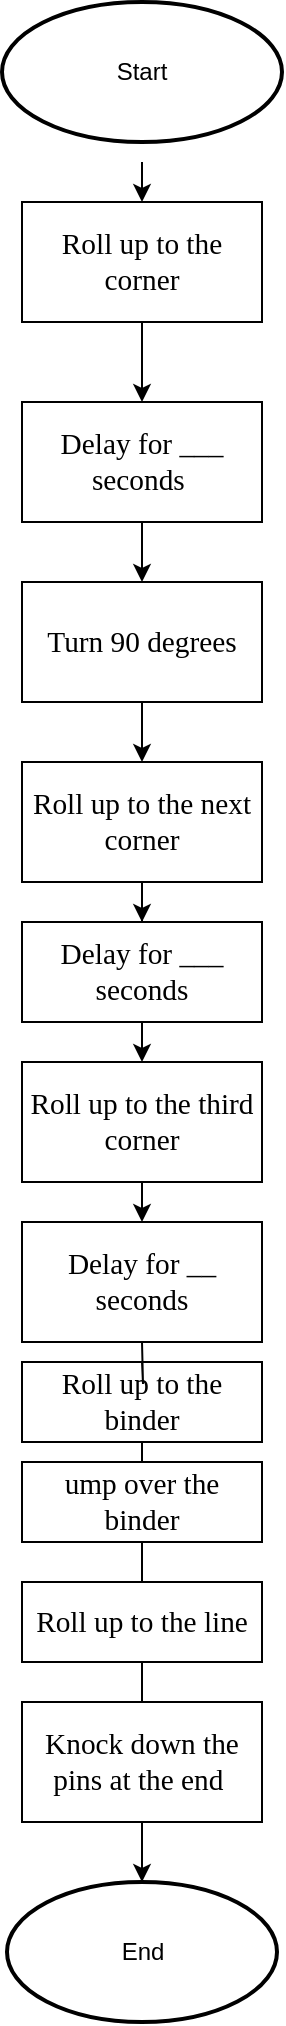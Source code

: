 <mxfile version="15.8.2" type="google"><diagram id="nRsSODgUMHU4gdur83Xn" name="Page-1"><mxGraphModel dx="1209" dy="674" grid="1" gridSize="10" guides="1" tooltips="1" connect="1" arrows="1" fold="1" page="1" pageScale="1" pageWidth="850" pageHeight="1100" math="0" shadow="0"><root><mxCell id="0"/><mxCell id="1" parent="0"/><mxCell id="TjWQWzfes84W0-rbxb66-8" style="edgeStyle=orthogonalEdgeStyle;rounded=0;orthogonalLoop=1;jettySize=auto;html=1;exitX=0.5;exitY=1;exitDx=0;exitDy=0;entryX=0.5;entryY=0;entryDx=0;entryDy=0;" parent="1" target="Vwz4rUjJ1cNevlepYNFt-3" edge="1"><mxGeometry relative="1" as="geometry"><mxPoint x="410" y="160" as="sourcePoint"/></mxGeometry></mxCell><mxCell id="TjWQWzfes84W0-rbxb66-9" value="" style="edgeStyle=orthogonalEdgeStyle;rounded=0;orthogonalLoop=1;jettySize=auto;html=1;" parent="1" source="Vwz4rUjJ1cNevlepYNFt-3" target="Vwz4rUjJ1cNevlepYNFt-4" edge="1"><mxGeometry relative="1" as="geometry"/></mxCell><mxCell id="Vwz4rUjJ1cNevlepYNFt-3" value="&lt;span lang=&quot;EN-US&quot; class=&quot;TextRun  BCX8 SCXW127005817&quot; style=&quot;animation: 0s ease 0s 1 normal none running none ; appearance: none ; backface-visibility: visible ; background: none 0% 0% / auto repeat scroll padding-box border-box rgba(0 , 0 , 0 , 0) ; border-color: rgb(0 , 0 , 0) ; border-collapse: separate ; border-width: 0px ; border-style: none ; border-spacing: 0px ; border-radius: 0px ; box-shadow: none ; box-sizing: content-box ; caption-side: top ; clear: none ; clip: auto ; content: normal ; cursor: text ; direction: ltr ; display: inline ; empty-cells: show ; float: none ; font-family: &amp;#34;wordvisi_msfontservice&amp;#34; , &amp;#34;times new roman&amp;#34; , &amp;#34;times new roman_embeddedfont&amp;#34; , &amp;#34;times new roman_msfontservice&amp;#34; , serif ; font-size: 14.667px ; height: auto ; line-height: 17.267px ; list-style: outside none disc ; margin: 0px ; max-height: none ; max-width: none ; min-height: 0px ; min-width: 0px ; opacity: 1 ; outline: rgb(0 , 0 , 0) none 0px ; overflow: visible ; overflow-wrap: break-word ; padding: 0px ; perspective: none ; perspective-origin: 0px 0px ; position: static ; resize: none ; speak: normal ; table-layout: auto ; text-align: left ; text-overflow: clip ; text-shadow: none ; transform: none ; transform-origin: 0px 0px ; transform-style: flat ; transition: all 0s ease 0s ; unicode-bidi: normal ; vertical-align: baseline ; visibility: visible ; width: auto ; word-break: normal ; z-index: auto ; zoom: 1&quot;&gt;&lt;span class=&quot;NormalTextRun  BCX8 SCXW127005817&quot;&gt;Roll up to the corner&lt;/span&gt;&lt;/span&gt;" style="rounded=0;whiteSpace=wrap;html=1;" parent="1" vertex="1"><mxGeometry x="350" y="180" width="120" height="60" as="geometry"/></mxCell><mxCell id="TjWQWzfes84W0-rbxb66-10" value="" style="edgeStyle=orthogonalEdgeStyle;rounded=0;orthogonalLoop=1;jettySize=auto;html=1;" parent="1" source="Vwz4rUjJ1cNevlepYNFt-4" edge="1"><mxGeometry relative="1" as="geometry"><mxPoint x="410" y="370" as="targetPoint"/></mxGeometry></mxCell><mxCell id="Vwz4rUjJ1cNevlepYNFt-4" value="&lt;span lang=&quot;EN-US&quot; class=&quot;TextRun SCXW93913707 BCX8&quot; style=&quot;margin: 0px ; padding: 0px ; text-align: left ; background-color: rgb(255 , 255 , 255) ; font-size: 11pt ; line-height: 17.267px ; font-family: &amp;#34;times new roman&amp;#34; , &amp;#34;times new roman_embeddedfont&amp;#34; , &amp;#34;times new roman_msfontservice&amp;#34; , serif&quot;&gt;&lt;span class=&quot;NormalTextRun SCXW93913707 BCX8&quot; style=&quot;margin: 0px ; padding: 0px&quot;&gt;Delay for ___ seconds&lt;/span&gt;&lt;/span&gt;&lt;span class=&quot;EOP SCXW93913707 BCX8&quot; style=&quot;margin: 0px ; padding: 0px ; text-align: left ; background-color: rgb(255 , 255 , 255) ; font-size: 11pt ; line-height: 17.267px ; font-family: &amp;#34;times new roman&amp;#34; , &amp;#34;times new roman_embeddedfont&amp;#34; , &amp;#34;times new roman_msfontservice&amp;#34; , serif&quot;&gt;&amp;nbsp;&lt;/span&gt;" style="rounded=0;whiteSpace=wrap;html=1;" parent="1" vertex="1"><mxGeometry x="350" y="280" width="120" height="60" as="geometry"/></mxCell><mxCell id="TjWQWzfes84W0-rbxb66-12" value="" style="edgeStyle=orthogonalEdgeStyle;rounded=0;orthogonalLoop=1;jettySize=auto;html=1;startArrow=none;" parent="1" source="Vwz4rUjJ1cNevlepYNFt-6" target="Vwz4rUjJ1cNevlepYNFt-10" edge="1"><mxGeometry relative="1" as="geometry"/></mxCell><mxCell id="uJOAzExiGZS3Bl15R4bw-2" value="" style="edgeStyle=orthogonalEdgeStyle;rounded=0;orthogonalLoop=1;jettySize=auto;html=1;" parent="1" source="Vwz4rUjJ1cNevlepYNFt-5" target="Vwz4rUjJ1cNevlepYNFt-6" edge="1"><mxGeometry relative="1" as="geometry"/></mxCell><mxCell id="Vwz4rUjJ1cNevlepYNFt-5" value="&lt;span lang=&quot;EN-US&quot; class=&quot;TextRun  BCX8 SCXW216634146&quot; style=&quot;animation: 0s ease 0s 1 normal none running none ; appearance: none ; backface-visibility: visible ; background: none 0% 0% / auto repeat scroll padding-box border-box rgba(0 , 0 , 0 , 0) ; border-color: rgb(0 , 0 , 0) ; border-collapse: separate ; border-width: 0px ; border-style: none ; border-spacing: 0px ; border-radius: 0px ; box-shadow: none ; box-sizing: content-box ; caption-side: top ; clear: none ; clip: auto ; content: normal ; cursor: text ; direction: ltr ; display: inline ; empty-cells: show ; float: none ; font-family: &amp;#34;wordvisi_msfontservice&amp;#34; , &amp;#34;times new roman&amp;#34; , &amp;#34;times new roman_embeddedfont&amp;#34; , &amp;#34;times new roman_msfontservice&amp;#34; , serif ; font-size: 14.667px ; height: auto ; line-height: 17.267px ; list-style: outside none disc ; margin: 0px ; max-height: none ; max-width: none ; min-height: 0px ; min-width: 0px ; opacity: 1 ; outline: rgb(0 , 0 , 0) none 0px ; overflow: visible ; overflow-wrap: break-word ; padding: 0px ; perspective: none ; perspective-origin: 0px 0px ; position: static ; resize: none ; speak: normal ; table-layout: auto ; text-align: left ; text-overflow: clip ; text-shadow: none ; transform: none ; transform-origin: 0px 0px ; transform-style: flat ; transition: all 0s ease 0s ; unicode-bidi: normal ; vertical-align: baseline ; visibility: visible ; width: auto ; word-break: normal ; z-index: auto ; zoom: 1&quot;&gt;&lt;span class=&quot;NormalTextRun  BCX8 SCXW216634146&quot;&gt;Turn 90 degrees&lt;/span&gt;&lt;/span&gt;" style="rounded=0;whiteSpace=wrap;html=1;" parent="1" vertex="1"><mxGeometry x="350" y="370" width="120" height="60" as="geometry"/></mxCell><mxCell id="TjWQWzfes84W0-rbxb66-16" value="" style="edgeStyle=orthogonalEdgeStyle;rounded=0;orthogonalLoop=1;jettySize=auto;html=1;" parent="1" source="Vwz4rUjJ1cNevlepYNFt-10" edge="1"><mxGeometry relative="1" as="geometry"><mxPoint x="410" y="610" as="targetPoint"/></mxGeometry></mxCell><mxCell id="Vwz4rUjJ1cNevlepYNFt-10" value="&lt;span lang=&quot;EN-US&quot; class=&quot;TextRun  BCX8 SCXW67969929&quot; style=&quot;animation: 0s ease 0s 1 normal none running none ; appearance: none ; backface-visibility: visible ; background: none 0% 0% / auto repeat scroll padding-box border-box rgba(0 , 0 , 0 , 0) ; border-color: rgb(0 , 0 , 0) ; border-collapse: separate ; border-width: 0px ; border-style: none ; border-spacing: 0px ; border-radius: 0px ; box-shadow: none ; box-sizing: content-box ; caption-side: top ; clear: none ; clip: auto ; content: normal ; cursor: text ; direction: ltr ; display: inline ; empty-cells: show ; float: none ; font-family: &amp;#34;wordvisi_msfontservice&amp;#34; , &amp;#34;times new roman&amp;#34; , &amp;#34;times new roman_embeddedfont&amp;#34; , &amp;#34;times new roman_msfontservice&amp;#34; , serif ; font-size: 14.667px ; height: auto ; line-height: 17.267px ; list-style: outside none disc ; margin: 0px ; max-height: none ; max-width: none ; min-height: 0px ; min-width: 0px ; opacity: 1 ; outline: rgb(0 , 0 , 0) none 0px ; overflow: visible ; overflow-wrap: break-word ; padding: 0px ; perspective: none ; perspective-origin: 0px 0px ; position: static ; resize: none ; speak: normal ; table-layout: auto ; text-align: left ; text-overflow: clip ; text-shadow: none ; transform: none ; transform-origin: 0px 0px ; transform-style: flat ; transition: all 0s ease 0s ; unicode-bidi: normal ; vertical-align: baseline ; visibility: visible ; width: auto ; word-break: normal ; z-index: auto ; zoom: 1&quot;&gt;&lt;span class=&quot;NormalTextRun  BCX8 SCXW67969929&quot;&gt;Delay for ___ seconds&lt;/span&gt;&lt;/span&gt;" style="rounded=0;whiteSpace=wrap;html=1;" parent="1" vertex="1"><mxGeometry x="350" y="540" width="120" height="50" as="geometry"/></mxCell><mxCell id="TjWQWzfes84W0-rbxb66-13" value="" style="edgeStyle=orthogonalEdgeStyle;rounded=0;orthogonalLoop=1;jettySize=auto;html=1;" parent="1" edge="1"><mxGeometry relative="1" as="geometry"><mxPoint x="410" y="670" as="sourcePoint"/><mxPoint x="410" y="690" as="targetPoint"/></mxGeometry></mxCell><mxCell id="TjWQWzfes84W0-rbxb66-7" value="&lt;span lang=&quot;EN-US&quot; class=&quot;TextRun SCXW237990662 BCX8&quot; style=&quot;animation: 0s ease 0s 1 normal none running none ; appearance: none ; backface-visibility: visible ; background: none 0% 0% / auto repeat scroll padding-box border-box rgba(0 , 0 , 0 , 0) ; border-color: rgb(0 , 0 , 0) ; border-collapse: separate ; border-width: 0px ; border-style: none ; border-spacing: 0px ; border-radius: 0px ; box-shadow: none ; box-sizing: content-box ; caption-side: top ; clear: none ; clip: auto ; content: normal ; cursor: text ; direction: ltr ; display: inline ; empty-cells: show ; float: none ; font-family: &amp;#34;wordvisi_msfontservice&amp;#34; , &amp;#34;times new roman&amp;#34; , &amp;#34;times new roman_embeddedfont&amp;#34; , &amp;#34;times new roman_msfontservice&amp;#34; , serif ; font-size: 14.667px ; height: auto ; line-height: 17.267px ; list-style: outside none disc ; margin: 0px ; max-height: none ; max-width: none ; min-height: 0px ; min-width: 0px ; opacity: 1 ; outline: rgb(0 , 0 , 0) none 0px ; overflow: visible ; overflow-wrap: break-word ; padding: 0px ; perspective: none ; perspective-origin: 0px 0px ; position: static ; resize: none ; speak: normal ; table-layout: auto ; text-align: left ; text-overflow: clip ; text-shadow: none ; transform: none ; transform-origin: 0px 0px ; transform-style: flat ; transition: all 0s ease 0s ; unicode-bidi: normal ; vertical-align: baseline ; visibility: visible ; width: auto ; word-break: normal ; z-index: auto ; zoom: 1&quot;&gt;&lt;span class=&quot;NormalTextRun SCXW237990662 BCX8&quot;&gt;Roll up to the third corner&lt;/span&gt;&lt;/span&gt;" style="rounded=0;whiteSpace=wrap;html=1;" parent="1" vertex="1"><mxGeometry x="350" y="610" width="120" height="60" as="geometry"/></mxCell><mxCell id="TjWQWzfes84W0-rbxb66-18" value="&lt;span lang=&quot;EN-US&quot; class=&quot;TextRun  BCX8 SCXW214851821&quot; style=&quot;animation: 0s ease 0s 1 normal none running none ; appearance: none ; backface-visibility: visible ; background: none 0% 0% / auto repeat scroll padding-box border-box rgba(0 , 0 , 0 , 0) ; border-color: rgb(0 , 0 , 0) ; border-collapse: separate ; border-width: 0px ; border-style: none ; border-spacing: 0px ; border-radius: 0px ; box-shadow: none ; box-sizing: content-box ; caption-side: top ; clear: none ; clip: auto ; content: normal ; cursor: text ; direction: ltr ; display: inline ; empty-cells: show ; float: none ; font-family: &amp;#34;wordvisi_msfontservice&amp;#34; , &amp;#34;times new roman&amp;#34; , &amp;#34;times new roman_embeddedfont&amp;#34; , &amp;#34;times new roman_msfontservice&amp;#34; , serif ; font-size: 14.667px ; height: auto ; line-height: 17.267px ; list-style: outside none disc ; margin: 0px ; max-height: none ; max-width: none ; min-height: 0px ; min-width: 0px ; opacity: 1 ; outline: rgb(0 , 0 , 0) none 0px ; overflow: visible ; overflow-wrap: break-word ; padding: 0px ; perspective: none ; perspective-origin: 0px 0px ; position: static ; resize: none ; speak: normal ; table-layout: auto ; text-align: left ; text-overflow: clip ; text-shadow: none ; transform: none ; transform-origin: 0px 0px ; transform-style: flat ; transition: all 0s ease 0s ; unicode-bidi: normal ; vertical-align: baseline ; visibility: visible ; width: auto ; word-break: normal ; z-index: auto ; zoom: 1&quot;&gt;&lt;span class=&quot;NormalTextRun  BCX8 SCXW214851821&quot;&gt;Delay for __ seconds&lt;/span&gt;&lt;/span&gt;" style="rounded=0;whiteSpace=wrap;html=1;" parent="1" vertex="1"><mxGeometry x="350" y="690" width="120" height="60" as="geometry"/></mxCell><mxCell id="TjWQWzfes84W0-rbxb66-24" value="" style="edgeStyle=orthogonalEdgeStyle;rounded=0;orthogonalLoop=1;jettySize=auto;html=1;" parent="1" source="TjWQWzfes84W0-rbxb66-20" target="TjWQWzfes84W0-rbxb66-23" edge="1"><mxGeometry relative="1" as="geometry"/></mxCell><mxCell id="TjWQWzfes84W0-rbxb66-22" value="Start" style="strokeWidth=2;html=1;shape=mxgraph.flowchart.start_1;whiteSpace=wrap;" parent="1" vertex="1"><mxGeometry x="340" y="80" width="140" height="70" as="geometry"/></mxCell><mxCell id="TjWQWzfes84W0-rbxb66-23" value="End" style="strokeWidth=2;html=1;shape=mxgraph.flowchart.start_1;whiteSpace=wrap;" parent="1" vertex="1"><mxGeometry x="342.5" y="1020" width="135" height="70" as="geometry"/></mxCell><mxCell id="Vwz4rUjJ1cNevlepYNFt-6" value="&lt;span lang=&quot;EN-US&quot; class=&quot;TextRun  BCX8 SCXW98869297&quot; style=&quot;animation: 0s ease 0s 1 normal none running none ; appearance: none ; backface-visibility: visible ; background: none 0% 0% / auto repeat scroll padding-box border-box rgba(0 , 0 , 0 , 0) ; border-color: rgb(0 , 0 , 0) ; border-collapse: separate ; border-width: 0px ; border-style: none ; border-spacing: 0px ; border-radius: 0px ; box-shadow: none ; box-sizing: content-box ; caption-side: top ; clear: none ; clip: auto ; content: normal ; cursor: text ; direction: ltr ; display: inline ; empty-cells: show ; float: none ; font-family: &amp;#34;wordvisi_msfontservice&amp;#34; , &amp;#34;times new roman&amp;#34; , &amp;#34;times new roman_embeddedfont&amp;#34; , &amp;#34;times new roman_msfontservice&amp;#34; , serif ; font-size: 14.667px ; height: auto ; line-height: 17.267px ; list-style: outside none disc ; margin: 0px ; max-height: none ; max-width: none ; min-height: 0px ; min-width: 0px ; opacity: 1 ; outline: rgb(0 , 0 , 0) none 0px ; overflow: visible ; overflow-wrap: break-word ; padding: 0px ; perspective: none ; perspective-origin: 0px 0px ; position: static ; resize: none ; speak: normal ; table-layout: auto ; text-align: left ; text-overflow: clip ; text-shadow: none ; transform: none ; transform-origin: 0px 0px ; transform-style: flat ; transition: all 0s ease 0s ; unicode-bidi: normal ; vertical-align: baseline ; visibility: visible ; width: auto ; word-break: normal ; z-index: auto ; zoom: 1&quot;&gt;&lt;span class=&quot;NormalTextRun  BCX8 SCXW98869297&quot;&gt;Roll up to the next corner&lt;/span&gt;&lt;/span&gt;" style="rounded=0;whiteSpace=wrap;html=1;" parent="1" vertex="1"><mxGeometry x="350" y="460" width="120" height="60" as="geometry"/></mxCell><mxCell id="TjWQWzfes84W0-rbxb66-20" value="&lt;span lang=&quot;EN-US&quot; class=&quot;TextRun  BCX8 SCXW168494720&quot; style=&quot;animation: 0s ease 0s 1 normal none running none ; appearance: none ; backface-visibility: visible ; background: none 0% 0% / auto repeat scroll padding-box border-box rgba(0 , 0 , 0 , 0) ; border-color: rgb(0 , 0 , 0) ; border-collapse: separate ; border-width: 0px ; border-style: none ; border-spacing: 0px ; border-radius: 0px ; box-shadow: none ; box-sizing: content-box ; caption-side: top ; clear: none ; clip: auto ; content: normal ; cursor: text ; direction: ltr ; display: inline ; empty-cells: show ; float: none ; font-family: &amp;#34;wordvisi_msfontservice&amp;#34; , &amp;#34;times new roman&amp;#34; , &amp;#34;times new roman_embeddedfont&amp;#34; , &amp;#34;times new roman_msfontservice&amp;#34; , serif ; font-size: 14.667px ; height: auto ; line-height: 17.267px ; list-style: outside none disc ; margin: 0px ; max-height: none ; max-width: none ; min-height: 0px ; min-width: 0px ; opacity: 1 ; outline: rgb(0 , 0 , 0) none 0px ; overflow: visible ; overflow-wrap: break-word ; padding: 0px ; perspective: none ; perspective-origin: 0px 0px ; position: static ; resize: none ; speak: normal ; table-layout: auto ; text-align: left ; text-overflow: clip ; text-shadow: none ; transform: none ; transform-origin: 0px 0px ; transform-style: flat ; transition: all 0s ease 0s ; unicode-bidi: normal ; vertical-align: baseline ; visibility: visible ; width: auto ; word-break: normal ; z-index: auto ; zoom: 1&quot;&gt;&lt;span class=&quot;NormalTextRun  BCX8 SCXW168494720&quot;&gt;Roll up to the binder&lt;/span&gt;&lt;/span&gt;" style="rounded=0;whiteSpace=wrap;html=1;" parent="1" vertex="1"><mxGeometry x="350" y="760" width="120" height="40" as="geometry"/></mxCell><mxCell id="uJOAzExiGZS3Bl15R4bw-3" value="" style="edgeStyle=orthogonalEdgeStyle;rounded=0;orthogonalLoop=1;jettySize=auto;html=1;endArrow=none;" parent="1" target="TjWQWzfes84W0-rbxb66-20" edge="1"><mxGeometry relative="1" as="geometry"><mxPoint x="410" y="750" as="sourcePoint"/><mxPoint x="410" y="780" as="targetPoint"/></mxGeometry></mxCell><mxCell id="Q_t21WYJ6X218FNnfD-L-1" value="&lt;span lang=&quot;EN-US&quot; class=&quot;TextRun SCXW78035239 BCX8&quot; style=&quot;animation: 0s ease 0s 1 normal none running none ; appearance: none ; backface-visibility: visible ; background: none 0% 0% / auto repeat scroll padding-box border-box rgba(0 , 0 , 0 , 0) ; border-color: rgb(0 , 0 , 0) ; border-collapse: separate ; border-width: 0px ; border-style: none ; border-spacing: 0px ; border-radius: 0px ; box-shadow: none ; box-sizing: content-box ; caption-side: top ; clear: none ; clip: auto ; content: normal ; cursor: text ; direction: ltr ; display: inline ; empty-cells: show ; float: none ; font-family: &amp;#34;wordvisi_msfontservice&amp;#34; , &amp;#34;times new roman&amp;#34; , &amp;#34;times new roman_embeddedfont&amp;#34; , &amp;#34;times new roman_msfontservice&amp;#34; , serif ; font-size: 14.667px ; height: auto ; line-height: 17.267px ; list-style: outside none disc ; margin: 0px ; max-height: none ; max-width: none ; min-height: 0px ; min-width: 0px ; opacity: 1 ; outline: rgb(0 , 0 , 0) none 0px ; overflow: visible ; overflow-wrap: break-word ; padding: 0px ; perspective: none ; perspective-origin: 0px 0px ; position: static ; resize: none ; speak: normal ; table-layout: auto ; text-align: left ; text-overflow: clip ; text-shadow: none ; transform: none ; transform-origin: 0px 0px ; transform-style: flat ; transition: all 0s ease 0s ; unicode-bidi: normal ; vertical-align: baseline ; visibility: visible ; width: auto ; word-break: normal ; z-index: auto ; zoom: 1&quot;&gt;&lt;span class=&quot;NormalTextRun SCXW78035239 BCX8&quot;&gt;ump over the binder&lt;/span&gt;&lt;/span&gt;" style="rounded=0;whiteSpace=wrap;html=1;" vertex="1" parent="1"><mxGeometry x="350" y="810" width="120" height="40" as="geometry"/></mxCell><mxCell id="Q_t21WYJ6X218FNnfD-L-3" value="&lt;span lang=&quot;EN-US&quot; class=&quot;TextRun  BCX8 SCXW172607095&quot; style=&quot;animation: 0s ease 0s 1 normal none running none ; appearance: none ; backface-visibility: visible ; background: none 0% 0% / auto repeat scroll padding-box border-box rgba(0 , 0 , 0 , 0) ; border-color: rgb(0 , 0 , 0) ; border-collapse: separate ; border-width: 0px ; border-style: none ; border-spacing: 0px ; border-radius: 0px ; box-shadow: none ; box-sizing: content-box ; caption-side: top ; clear: none ; clip: auto ; content: normal ; cursor: text ; direction: ltr ; display: inline ; empty-cells: show ; float: none ; font-family: &amp;#34;wordvisi_msfontservice&amp;#34; , &amp;#34;times new roman&amp;#34; , &amp;#34;times new roman_embeddedfont&amp;#34; , &amp;#34;times new roman_msfontservice&amp;#34; , serif ; font-size: 14.667px ; height: auto ; line-height: 17.267px ; list-style: outside none disc ; margin: 0px ; max-height: none ; max-width: none ; min-height: 0px ; min-width: 0px ; opacity: 1 ; outline: rgb(0 , 0 , 0) none 0px ; overflow: visible ; overflow-wrap: break-word ; padding: 0px ; perspective: none ; perspective-origin: 0px 0px ; position: static ; resize: none ; speak: normal ; table-layout: auto ; text-align: left ; text-overflow: clip ; text-shadow: none ; transform: none ; transform-origin: 0px 0px ; transform-style: flat ; transition: all 0s ease 0s ; unicode-bidi: normal ; vertical-align: baseline ; visibility: visible ; width: auto ; word-break: normal ; z-index: auto ; zoom: 1&quot;&gt;&lt;span class=&quot;NormalTextRun  BCX8 SCXW172607095&quot;&gt;Roll up to the line&lt;/span&gt;&lt;/span&gt;" style="rounded=0;whiteSpace=wrap;html=1;" vertex="1" parent="1"><mxGeometry x="350" y="870" width="120" height="40" as="geometry"/></mxCell><mxCell id="Q_t21WYJ6X218FNnfD-L-5" value="&lt;span lang=&quot;EN-US&quot; class=&quot;TextRun SCXW198841490 BCX8&quot; style=&quot;margin: 0px ; padding: 0px ; text-align: left ; background-color: rgb(255 , 255 , 255) ; font-size: 11pt ; line-height: 17.267px ; font-family: &amp;#34;times new roman&amp;#34; , &amp;#34;times new roman_embeddedfont&amp;#34; , &amp;#34;times new roman_msfontservice&amp;#34; , serif&quot;&gt;&lt;span class=&quot;NormalTextRun SCXW198841490 BCX8&quot; style=&quot;margin: 0px ; padding: 0px&quot;&gt;Knock down the pins at the end&lt;/span&gt;&lt;/span&gt;&lt;span class=&quot;EOP SCXW198841490 BCX8&quot; style=&quot;margin: 0px ; padding: 0px ; text-align: left ; background-color: rgb(255 , 255 , 255) ; font-size: 11pt ; line-height: 17.267px ; font-family: &amp;#34;times new roman&amp;#34; , &amp;#34;times new roman_embeddedfont&amp;#34; , &amp;#34;times new roman_msfontservice&amp;#34; , serif&quot;&gt;&amp;nbsp;&lt;/span&gt;" style="rounded=0;whiteSpace=wrap;html=1;" vertex="1" parent="1"><mxGeometry x="350" y="930" width="120" height="60" as="geometry"/></mxCell></root></mxGraphModel></diagram></mxfile>